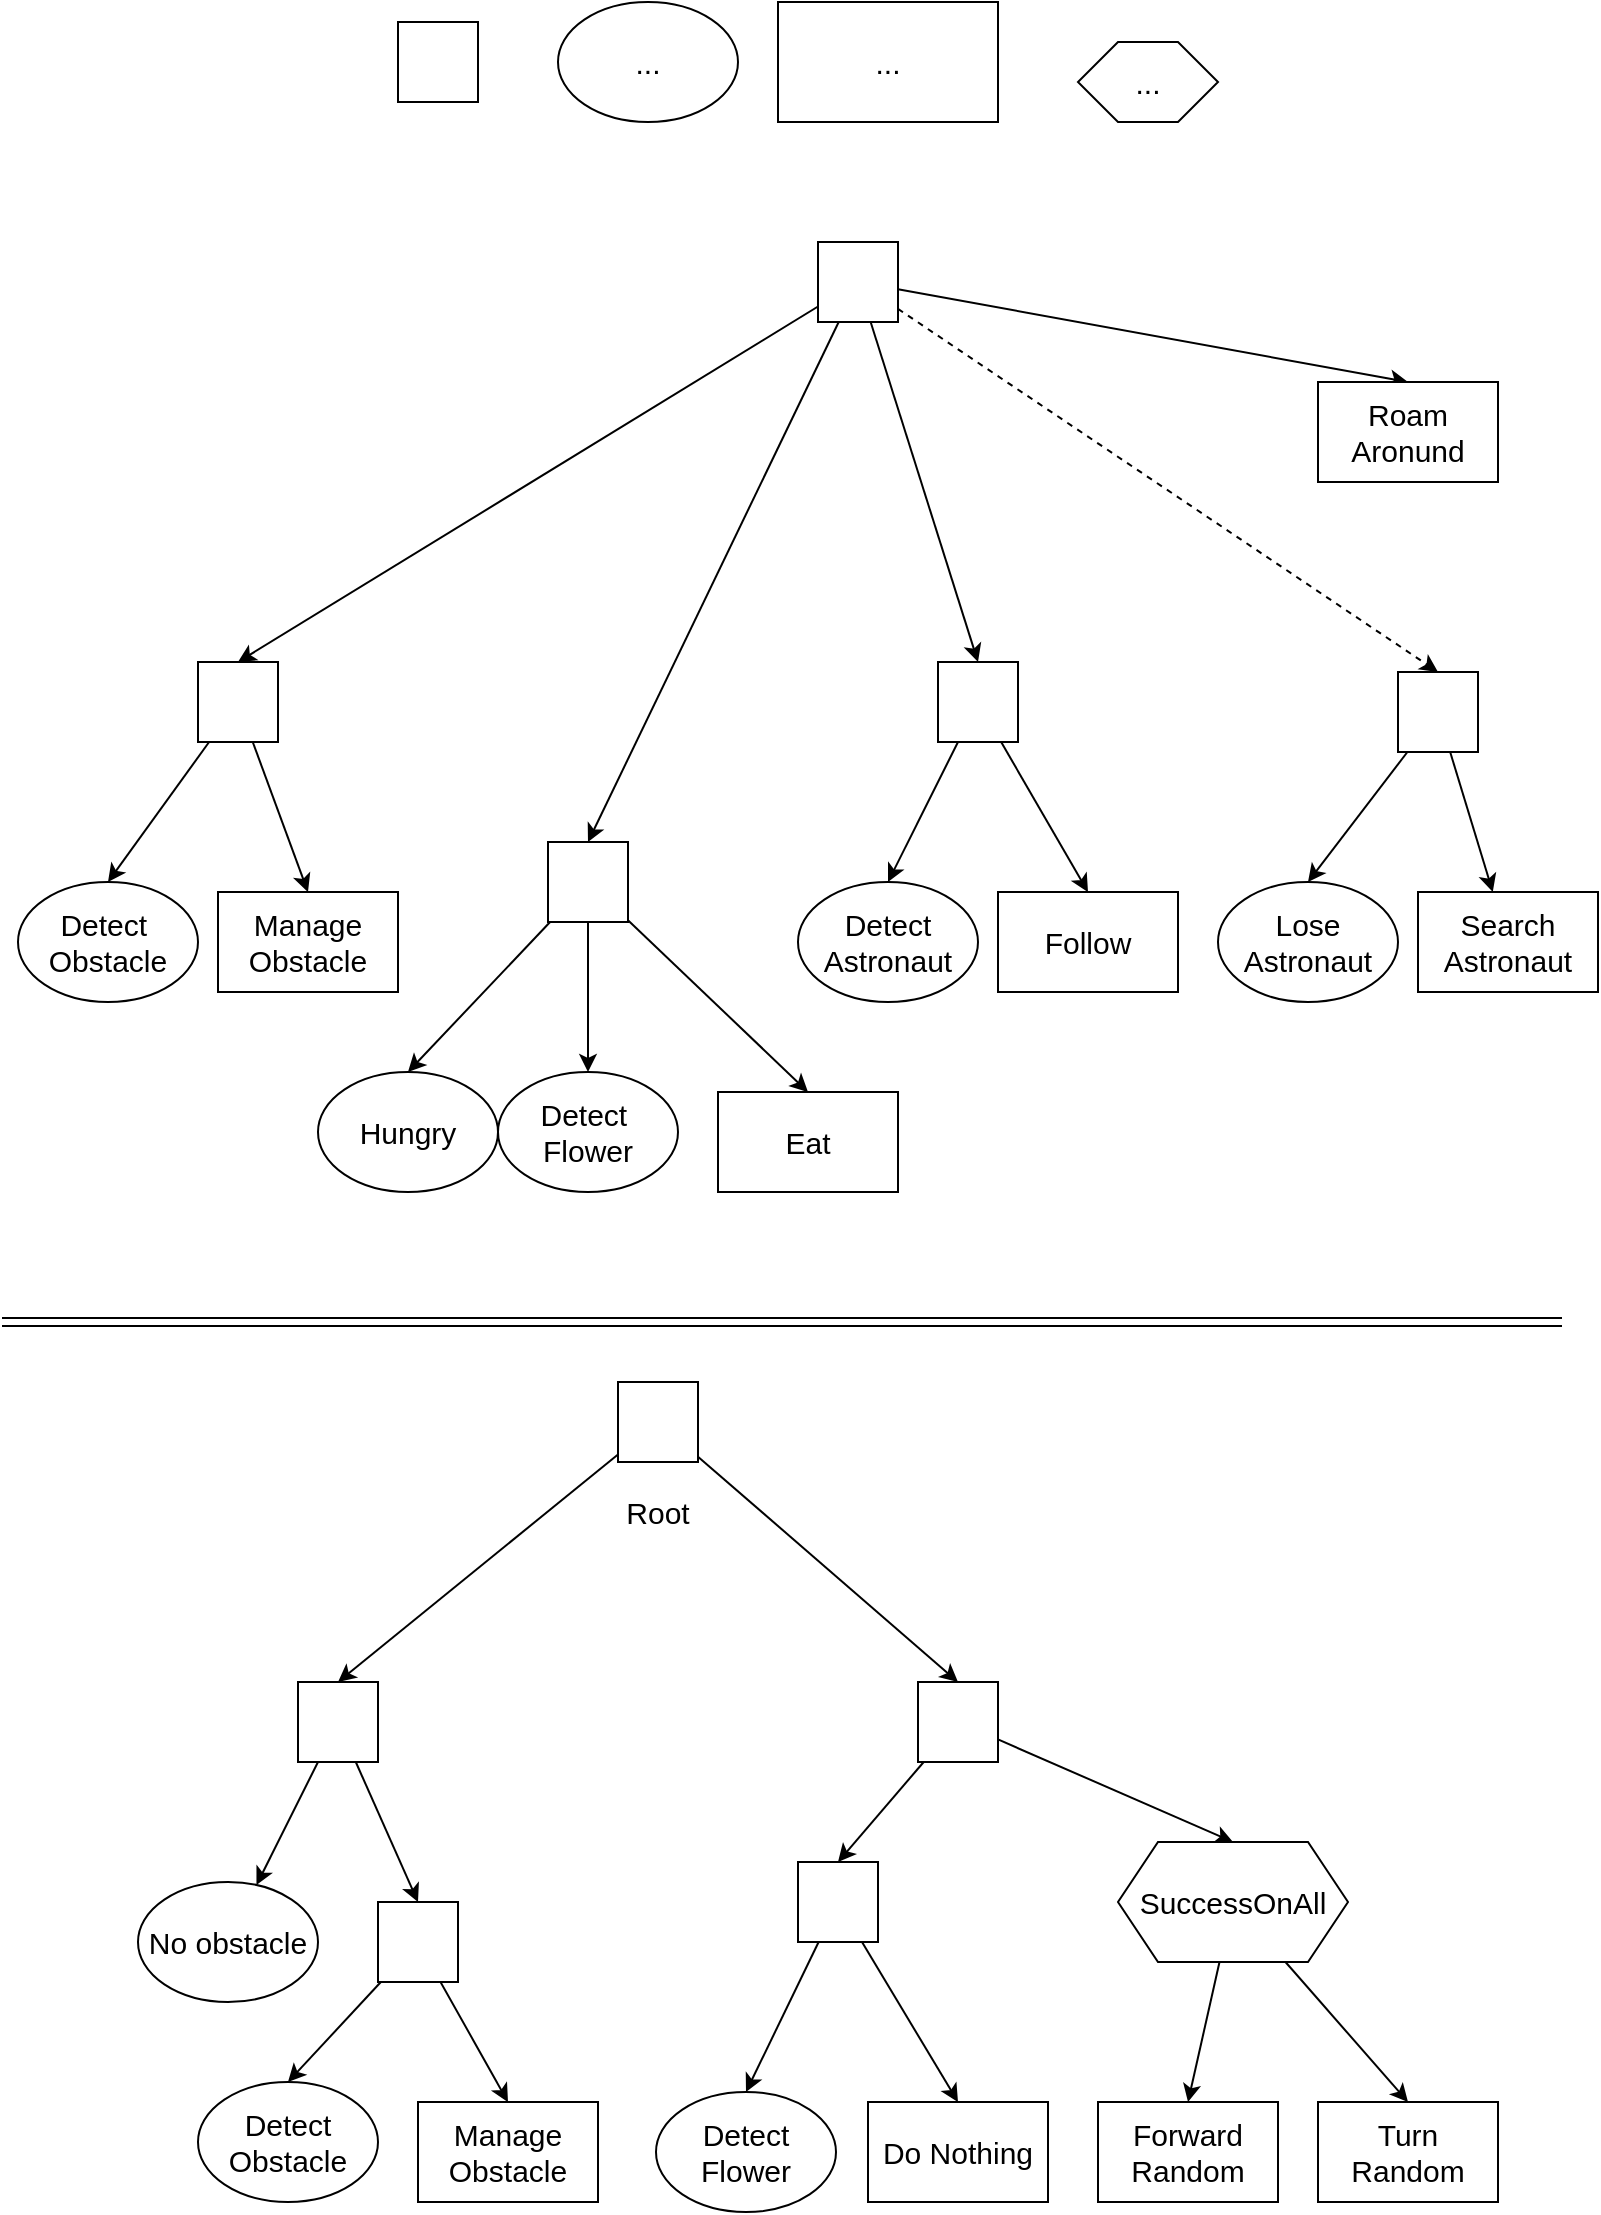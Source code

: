 <mxfile version="24.2.5" type="device">
  <diagram id="DJ2uC1dD7tyOENv_kUyw" name="Pàgina-1">
    <mxGraphModel dx="1300" dy="903" grid="1" gridSize="10" guides="1" tooltips="1" connect="1" arrows="1" fold="1" page="1" pageScale="1" pageWidth="827" pageHeight="1169" math="0" shadow="0">
      <root>
        <mxCell id="0" />
        <mxCell id="1" parent="0" />
        <mxCell id="Mq9TP2s3Z-7RBgOYTR-k-1" value="&lt;span id=&quot;docs-internal-guid-200b923e-7fff-36eb-ba30-63e8c0cf25a8&quot;&gt;&lt;span style=&quot;font-family: Arial, sans-serif; background-color: transparent; font-variant-numeric: normal; font-variant-east-asian: normal; font-variant-alternates: normal; font-variant-position: normal; vertical-align: baseline; white-space-collapse: preserve;&quot;&gt;&lt;font style=&quot;font-size: 22px;&quot; color=&quot;#ffffff&quot;&gt;→&lt;/font&gt;&lt;/span&gt;&lt;/span&gt;" style="rounded=0;whiteSpace=wrap;html=1;" parent="1" vertex="1">
          <mxGeometry x="208" y="30" width="40" height="40" as="geometry" />
        </mxCell>
        <mxCell id="J9yZqMgDAbYhu-8zHlBG-16" style="edgeStyle=none;rounded=0;orthogonalLoop=1;jettySize=auto;html=1;entryX=0.5;entryY=0;entryDx=0;entryDy=0;strokeColor=default;align=center;verticalAlign=middle;fontFamily=Helvetica;fontSize=11;fontColor=default;labelBackgroundColor=default;endArrow=classic;dashed=1;" edge="1" parent="1" source="Mq9TP2s3Z-7RBgOYTR-k-3" target="J9yZqMgDAbYhu-8zHlBG-11">
          <mxGeometry relative="1" as="geometry" />
        </mxCell>
        <mxCell id="J9yZqMgDAbYhu-8zHlBG-18" style="edgeStyle=none;rounded=0;orthogonalLoop=1;jettySize=auto;html=1;entryX=0.5;entryY=0;entryDx=0;entryDy=0;strokeColor=default;align=center;verticalAlign=middle;fontFamily=Helvetica;fontSize=11;fontColor=default;labelBackgroundColor=default;endArrow=classic;" edge="1" parent="1" source="Mq9TP2s3Z-7RBgOYTR-k-3" target="J9yZqMgDAbYhu-8zHlBG-14">
          <mxGeometry relative="1" as="geometry" />
        </mxCell>
        <mxCell id="J9yZqMgDAbYhu-8zHlBG-19" style="edgeStyle=none;rounded=0;orthogonalLoop=1;jettySize=auto;html=1;entryX=0.5;entryY=0;entryDx=0;entryDy=0;strokeColor=default;align=center;verticalAlign=middle;fontFamily=Helvetica;fontSize=11;fontColor=default;labelBackgroundColor=default;endArrow=classic;" edge="1" parent="1" source="Mq9TP2s3Z-7RBgOYTR-k-3" target="J9yZqMgDAbYhu-8zHlBG-13">
          <mxGeometry relative="1" as="geometry" />
        </mxCell>
        <mxCell id="J9yZqMgDAbYhu-8zHlBG-20" style="edgeStyle=none;rounded=0;orthogonalLoop=1;jettySize=auto;html=1;entryX=0.5;entryY=0;entryDx=0;entryDy=0;strokeColor=default;align=center;verticalAlign=middle;fontFamily=Helvetica;fontSize=11;fontColor=default;labelBackgroundColor=default;endArrow=classic;" edge="1" parent="1" source="Mq9TP2s3Z-7RBgOYTR-k-3" target="J9yZqMgDAbYhu-8zHlBG-12">
          <mxGeometry relative="1" as="geometry" />
        </mxCell>
        <mxCell id="J9yZqMgDAbYhu-8zHlBG-21" style="edgeStyle=none;rounded=0;orthogonalLoop=1;jettySize=auto;html=1;entryX=0.5;entryY=0;entryDx=0;entryDy=0;strokeColor=default;align=center;verticalAlign=middle;fontFamily=Helvetica;fontSize=11;fontColor=default;labelBackgroundColor=default;endArrow=classic;" edge="1" parent="1" source="Mq9TP2s3Z-7RBgOYTR-k-3" target="J9yZqMgDAbYhu-8zHlBG-17">
          <mxGeometry relative="1" as="geometry" />
        </mxCell>
        <mxCell id="Mq9TP2s3Z-7RBgOYTR-k-3" value="&lt;span id=&quot;docs-internal-guid-200b923e-7fff-36eb-ba30-63e8c0cf25a8&quot;&gt;&lt;span style=&quot;font-family: Arial, sans-serif; background-color: transparent; font-variant-numeric: normal; font-variant-east-asian: normal; font-variant-alternates: normal; font-variant-position: normal; vertical-align: baseline; white-space-collapse: preserve;&quot;&gt;&lt;font style=&quot;font-size: 22px;&quot; color=&quot;#ffffff&quot;&gt;?&lt;/font&gt;&lt;/span&gt;&lt;/span&gt;" style="rounded=0;whiteSpace=wrap;html=1;" parent="1" vertex="1">
          <mxGeometry x="418" y="140" width="40" height="40" as="geometry" />
        </mxCell>
        <mxCell id="Mq9TP2s3Z-7RBgOYTR-k-4" value="&lt;font style=&quot;font-size: 15px;&quot;&gt;No obstacle&lt;/font&gt;" style="ellipse;whiteSpace=wrap;html=1;" parent="1" vertex="1">
          <mxGeometry x="78" y="960" width="90" height="60" as="geometry" />
        </mxCell>
        <mxCell id="Mq9TP2s3Z-7RBgOYTR-k-5" value="&lt;font style=&quot;font-size: 15px;&quot;&gt;...&lt;/font&gt;" style="ellipse;whiteSpace=wrap;html=1;" parent="1" vertex="1">
          <mxGeometry x="288" y="20" width="90" height="60" as="geometry" />
        </mxCell>
        <mxCell id="Mq9TP2s3Z-7RBgOYTR-k-6" value="&lt;font style=&quot;font-size: 15px;&quot;&gt;...&lt;/font&gt;" style="rounded=0;whiteSpace=wrap;html=1;" parent="1" vertex="1">
          <mxGeometry x="398" y="20" width="110" height="60" as="geometry" />
        </mxCell>
        <mxCell id="Mq9TP2s3Z-7RBgOYTR-k-7" value="&lt;font style=&quot;font-size: 15px;&quot;&gt;...&lt;/font&gt;" style="shape=hexagon;perimeter=hexagonPerimeter2;whiteSpace=wrap;html=1;fixedSize=1;" parent="1" vertex="1">
          <mxGeometry x="548" y="40" width="70" height="40" as="geometry" />
        </mxCell>
        <mxCell id="Mq9TP2s3Z-7RBgOYTR-k-10" style="rounded=0;orthogonalLoop=1;jettySize=auto;html=1;" parent="1" source="Mq9TP2s3Z-7RBgOYTR-k-8" target="Mq9TP2s3Z-7RBgOYTR-k-4" edge="1">
          <mxGeometry relative="1" as="geometry" />
        </mxCell>
        <mxCell id="Mq9TP2s3Z-7RBgOYTR-k-12" style="rounded=0;orthogonalLoop=1;jettySize=auto;html=1;entryX=0.5;entryY=0;entryDx=0;entryDy=0;" parent="1" source="Mq9TP2s3Z-7RBgOYTR-k-8" target="Mq9TP2s3Z-7RBgOYTR-k-11" edge="1">
          <mxGeometry relative="1" as="geometry" />
        </mxCell>
        <mxCell id="Mq9TP2s3Z-7RBgOYTR-k-8" value="&lt;span id=&quot;docs-internal-guid-200b923e-7fff-36eb-ba30-63e8c0cf25a8&quot;&gt;&lt;span style=&quot;font-family: Arial, sans-serif; background-color: transparent; font-variant-numeric: normal; font-variant-east-asian: normal; font-variant-alternates: normal; font-variant-position: normal; vertical-align: baseline; white-space-collapse: preserve;&quot;&gt;&lt;font style=&quot;font-size: 22px;&quot; color=&quot;#ffffff&quot;&gt;?&lt;/font&gt;&lt;/span&gt;&lt;/span&gt;" style="rounded=0;whiteSpace=wrap;html=1;" parent="1" vertex="1">
          <mxGeometry x="158" y="860" width="40" height="40" as="geometry" />
        </mxCell>
        <mxCell id="Mq9TP2s3Z-7RBgOYTR-k-14" style="rounded=1;orthogonalLoop=1;jettySize=auto;html=1;entryX=0.5;entryY=0;entryDx=0;entryDy=0;curved=0;" parent="1" source="Mq9TP2s3Z-7RBgOYTR-k-11" target="Mq9TP2s3Z-7RBgOYTR-k-13" edge="1">
          <mxGeometry relative="1" as="geometry" />
        </mxCell>
        <mxCell id="Mq9TP2s3Z-7RBgOYTR-k-16" style="rounded=0;orthogonalLoop=1;jettySize=auto;html=1;entryX=0.5;entryY=0;entryDx=0;entryDy=0;" parent="1" source="Mq9TP2s3Z-7RBgOYTR-k-11" target="Mq9TP2s3Z-7RBgOYTR-k-15" edge="1">
          <mxGeometry relative="1" as="geometry" />
        </mxCell>
        <mxCell id="Mq9TP2s3Z-7RBgOYTR-k-11" value="&lt;span id=&quot;docs-internal-guid-200b923e-7fff-36eb-ba30-63e8c0cf25a8&quot;&gt;&lt;span style=&quot;font-family: Arial, sans-serif; background-color: transparent; font-variant-numeric: normal; font-variant-east-asian: normal; font-variant-alternates: normal; font-variant-position: normal; vertical-align: baseline; white-space-collapse: preserve;&quot;&gt;&lt;font style=&quot;font-size: 22px;&quot; color=&quot;#ffffff&quot;&gt;→&lt;/font&gt;&lt;/span&gt;&lt;/span&gt;" style="rounded=0;whiteSpace=wrap;html=1;" parent="1" vertex="1">
          <mxGeometry x="198" y="970" width="40" height="40" as="geometry" />
        </mxCell>
        <mxCell id="Mq9TP2s3Z-7RBgOYTR-k-13" value="&lt;span style=&quot;font-size: 15px; background-color: initial;&quot;&gt;Detect Obstacle&lt;/span&gt;" style="ellipse;whiteSpace=wrap;html=1;" parent="1" vertex="1">
          <mxGeometry x="108" y="1060" width="90" height="60" as="geometry" />
        </mxCell>
        <mxCell id="Mq9TP2s3Z-7RBgOYTR-k-15" value="&lt;div&gt;&lt;font style=&quot;font-size: 15px;&quot;&gt;Manage Obstacle&lt;/font&gt;&lt;/div&gt;" style="rounded=0;whiteSpace=wrap;html=1;" parent="1" vertex="1">
          <mxGeometry x="218" y="1070" width="90" height="50" as="geometry" />
        </mxCell>
        <mxCell id="Mq9TP2s3Z-7RBgOYTR-k-21" style="rounded=0;orthogonalLoop=1;jettySize=auto;html=1;entryX=0.5;entryY=0;entryDx=0;entryDy=0;" parent="1" source="Mq9TP2s3Z-7RBgOYTR-k-17" target="Mq9TP2s3Z-7RBgOYTR-k-8" edge="1">
          <mxGeometry relative="1" as="geometry" />
        </mxCell>
        <mxCell id="Mq9TP2s3Z-7RBgOYTR-k-24" style="edgeStyle=none;rounded=0;orthogonalLoop=1;jettySize=auto;html=1;entryX=0.5;entryY=0;entryDx=0;entryDy=0;strokeColor=default;align=center;verticalAlign=middle;fontFamily=Helvetica;fontSize=11;fontColor=default;labelBackgroundColor=default;endArrow=classic;" edge="1" parent="1" source="Mq9TP2s3Z-7RBgOYTR-k-17" target="Mq9TP2s3Z-7RBgOYTR-k-19">
          <mxGeometry relative="1" as="geometry" />
        </mxCell>
        <mxCell id="Mq9TP2s3Z-7RBgOYTR-k-17" value="&lt;span id=&quot;docs-internal-guid-200b923e-7fff-36eb-ba30-63e8c0cf25a8&quot;&gt;&lt;span style=&quot;font-family: Arial, sans-serif; background-color: transparent; font-variant-numeric: normal; font-variant-east-asian: normal; font-variant-alternates: normal; font-variant-position: normal; vertical-align: baseline; white-space-collapse: preserve;&quot;&gt;&lt;font style=&quot;font-size: 22px;&quot; color=&quot;#ffffff&quot;&gt;→&lt;/font&gt;&lt;/span&gt;&lt;/span&gt;" style="rounded=0;whiteSpace=wrap;html=1;" parent="1" vertex="1">
          <mxGeometry x="318" y="710" width="40" height="40" as="geometry" />
        </mxCell>
        <mxCell id="Mq9TP2s3Z-7RBgOYTR-k-27" style="edgeStyle=none;rounded=0;orthogonalLoop=1;jettySize=auto;html=1;entryX=0.5;entryY=0;entryDx=0;entryDy=0;strokeColor=default;align=center;verticalAlign=middle;fontFamily=Helvetica;fontSize=11;fontColor=default;labelBackgroundColor=default;endArrow=classic;" parent="1" source="Mq9TP2s3Z-7RBgOYTR-k-18" target="Mq9TP2s3Z-7RBgOYTR-k-26" edge="1">
          <mxGeometry relative="1" as="geometry" />
        </mxCell>
        <mxCell id="Mq9TP2s3Z-7RBgOYTR-k-29" style="edgeStyle=none;rounded=0;orthogonalLoop=1;jettySize=auto;html=1;entryX=0.5;entryY=0;entryDx=0;entryDy=0;strokeColor=default;align=center;verticalAlign=middle;fontFamily=Helvetica;fontSize=11;fontColor=default;labelBackgroundColor=default;endArrow=classic;" parent="1" source="Mq9TP2s3Z-7RBgOYTR-k-18" target="Mq9TP2s3Z-7RBgOYTR-k-28" edge="1">
          <mxGeometry relative="1" as="geometry" />
        </mxCell>
        <mxCell id="Mq9TP2s3Z-7RBgOYTR-k-18" value="&lt;span id=&quot;docs-internal-guid-200b923e-7fff-36eb-ba30-63e8c0cf25a8&quot;&gt;&lt;span style=&quot;font-family: Arial, sans-serif; background-color: transparent; font-variant-numeric: normal; font-variant-east-asian: normal; font-variant-alternates: normal; font-variant-position: normal; vertical-align: baseline; white-space-collapse: preserve;&quot;&gt;&lt;font style=&quot;font-size: 22px;&quot; color=&quot;#ffffff&quot;&gt;→&lt;/font&gt;&lt;/span&gt;&lt;/span&gt;" style="rounded=0;whiteSpace=wrap;html=1;" parent="1" vertex="1">
          <mxGeometry x="408" y="950" width="40" height="40" as="geometry" />
        </mxCell>
        <mxCell id="Mq9TP2s3Z-7RBgOYTR-k-25" style="edgeStyle=none;rounded=0;orthogonalLoop=1;jettySize=auto;html=1;entryX=0.5;entryY=0;entryDx=0;entryDy=0;strokeColor=default;align=center;verticalAlign=middle;fontFamily=Helvetica;fontSize=11;fontColor=default;labelBackgroundColor=default;endArrow=classic;" parent="1" source="Mq9TP2s3Z-7RBgOYTR-k-19" target="Mq9TP2s3Z-7RBgOYTR-k-18" edge="1">
          <mxGeometry relative="1" as="geometry" />
        </mxCell>
        <mxCell id="Mq9TP2s3Z-7RBgOYTR-k-31" style="edgeStyle=none;rounded=0;orthogonalLoop=1;jettySize=auto;html=1;entryX=0.5;entryY=0;entryDx=0;entryDy=0;strokeColor=default;align=center;verticalAlign=middle;fontFamily=Helvetica;fontSize=11;fontColor=default;labelBackgroundColor=default;endArrow=classic;" edge="1" parent="1" source="Mq9TP2s3Z-7RBgOYTR-k-19" target="Mq9TP2s3Z-7RBgOYTR-k-30">
          <mxGeometry relative="1" as="geometry" />
        </mxCell>
        <mxCell id="Mq9TP2s3Z-7RBgOYTR-k-19" value="&lt;span id=&quot;docs-internal-guid-200b923e-7fff-36eb-ba30-63e8c0cf25a8&quot;&gt;&lt;span style=&quot;font-family: Arial, sans-serif; background-color: transparent; font-variant-numeric: normal; font-variant-east-asian: normal; font-variant-alternates: normal; font-variant-position: normal; vertical-align: baseline; white-space-collapse: preserve;&quot;&gt;&lt;font style=&quot;font-size: 22px;&quot; color=&quot;#ffffff&quot;&gt;?&lt;/font&gt;&lt;/span&gt;&lt;/span&gt;" style="rounded=0;whiteSpace=wrap;html=1;" parent="1" vertex="1">
          <mxGeometry x="468" y="860" width="40" height="40" as="geometry" />
        </mxCell>
        <mxCell id="Mq9TP2s3Z-7RBgOYTR-k-26" value="&lt;span style=&quot;font-size: 15px; background-color: initial;&quot;&gt;Detect Flower&lt;/span&gt;" style="ellipse;whiteSpace=wrap;html=1;" parent="1" vertex="1">
          <mxGeometry x="337" y="1065" width="90" height="60" as="geometry" />
        </mxCell>
        <mxCell id="Mq9TP2s3Z-7RBgOYTR-k-28" value="&lt;div&gt;&lt;font style=&quot;font-size: 15px;&quot;&gt;Do Nothing&lt;/font&gt;&lt;/div&gt;" style="rounded=0;whiteSpace=wrap;html=1;" parent="1" vertex="1">
          <mxGeometry x="443" y="1070" width="90" height="50" as="geometry" />
        </mxCell>
        <mxCell id="Mq9TP2s3Z-7RBgOYTR-k-35" style="edgeStyle=none;rounded=0;orthogonalLoop=1;jettySize=auto;html=1;entryX=0.5;entryY=0;entryDx=0;entryDy=0;strokeColor=default;align=center;verticalAlign=middle;fontFamily=Helvetica;fontSize=11;fontColor=default;labelBackgroundColor=default;endArrow=classic;" parent="1" source="Mq9TP2s3Z-7RBgOYTR-k-30" target="Mq9TP2s3Z-7RBgOYTR-k-32" edge="1">
          <mxGeometry relative="1" as="geometry" />
        </mxCell>
        <mxCell id="Mq9TP2s3Z-7RBgOYTR-k-36" style="edgeStyle=none;rounded=0;orthogonalLoop=1;jettySize=auto;html=1;entryX=0.5;entryY=0;entryDx=0;entryDy=0;strokeColor=default;align=center;verticalAlign=middle;fontFamily=Helvetica;fontSize=11;fontColor=default;labelBackgroundColor=default;endArrow=classic;" parent="1" source="Mq9TP2s3Z-7RBgOYTR-k-30" target="Mq9TP2s3Z-7RBgOYTR-k-33" edge="1">
          <mxGeometry relative="1" as="geometry" />
        </mxCell>
        <mxCell id="Mq9TP2s3Z-7RBgOYTR-k-30" value="&lt;font style=&quot;font-size: 15px;&quot;&gt;SuccessOnAll&lt;/font&gt;" style="shape=hexagon;perimeter=hexagonPerimeter2;whiteSpace=wrap;html=1;fixedSize=1;" parent="1" vertex="1">
          <mxGeometry x="568" y="940" width="115" height="60" as="geometry" />
        </mxCell>
        <mxCell id="Mq9TP2s3Z-7RBgOYTR-k-32" value="&lt;div&gt;&lt;font style=&quot;font-size: 15px;&quot;&gt;Forward&lt;/font&gt;&lt;/div&gt;&lt;div&gt;&lt;font style=&quot;font-size: 15px;&quot;&gt;Random&lt;/font&gt;&lt;/div&gt;" style="rounded=0;whiteSpace=wrap;html=1;" parent="1" vertex="1">
          <mxGeometry x="558" y="1070" width="90" height="50" as="geometry" />
        </mxCell>
        <mxCell id="Mq9TP2s3Z-7RBgOYTR-k-33" value="&lt;div&gt;&lt;font style=&quot;font-size: 15px;&quot;&gt;Turn Random&lt;/font&gt;&lt;/div&gt;" style="rounded=0;whiteSpace=wrap;html=1;" parent="1" vertex="1">
          <mxGeometry x="668" y="1070" width="90" height="50" as="geometry" />
        </mxCell>
        <mxCell id="Mq9TP2s3Z-7RBgOYTR-k-37" value="&lt;font style=&quot;font-size: 15px;&quot;&gt;Root&lt;/font&gt;" style="text;html=1;align=center;verticalAlign=middle;whiteSpace=wrap;rounded=0;fontFamily=Helvetica;fontSize=11;fontColor=default;labelBackgroundColor=default;" parent="1" vertex="1">
          <mxGeometry x="308" y="760" width="60" height="30" as="geometry" />
        </mxCell>
        <mxCell id="J9yZqMgDAbYhu-8zHlBG-40" style="edgeStyle=none;rounded=0;orthogonalLoop=1;jettySize=auto;html=1;entryX=0.5;entryY=0;entryDx=0;entryDy=0;strokeColor=default;align=center;verticalAlign=middle;fontFamily=Helvetica;fontSize=11;fontColor=default;labelBackgroundColor=default;endArrow=classic;" edge="1" parent="1" source="J9yZqMgDAbYhu-8zHlBG-11" target="J9yZqMgDAbYhu-8zHlBG-38">
          <mxGeometry relative="1" as="geometry" />
        </mxCell>
        <mxCell id="J9yZqMgDAbYhu-8zHlBG-41" value="" style="edgeStyle=none;rounded=0;orthogonalLoop=1;jettySize=auto;html=1;strokeColor=default;align=center;verticalAlign=middle;fontFamily=Helvetica;fontSize=11;fontColor=default;labelBackgroundColor=default;endArrow=classic;" edge="1" parent="1" source="J9yZqMgDAbYhu-8zHlBG-11" target="J9yZqMgDAbYhu-8zHlBG-39">
          <mxGeometry relative="1" as="geometry" />
        </mxCell>
        <mxCell id="J9yZqMgDAbYhu-8zHlBG-11" value="&lt;span id=&quot;docs-internal-guid-200b923e-7fff-36eb-ba30-63e8c0cf25a8&quot;&gt;&lt;span style=&quot;font-family: Arial, sans-serif; background-color: transparent; font-variant-numeric: normal; font-variant-east-asian: normal; font-variant-alternates: normal; font-variant-position: normal; vertical-align: baseline; white-space-collapse: preserve;&quot;&gt;&lt;font style=&quot;font-size: 22px;&quot; color=&quot;#ffffff&quot;&gt;→&lt;/font&gt;&lt;/span&gt;&lt;/span&gt;" style="rounded=0;whiteSpace=wrap;html=1;" vertex="1" parent="1">
          <mxGeometry x="708" y="355" width="40" height="40" as="geometry" />
        </mxCell>
        <mxCell id="J9yZqMgDAbYhu-8zHlBG-35" style="edgeStyle=none;rounded=0;orthogonalLoop=1;jettySize=auto;html=1;entryX=0.5;entryY=0;entryDx=0;entryDy=0;strokeColor=default;align=center;verticalAlign=middle;fontFamily=Helvetica;fontSize=11;fontColor=default;labelBackgroundColor=default;endArrow=classic;" edge="1" parent="1" source="J9yZqMgDAbYhu-8zHlBG-12" target="J9yZqMgDAbYhu-8zHlBG-33">
          <mxGeometry relative="1" as="geometry" />
        </mxCell>
        <mxCell id="J9yZqMgDAbYhu-8zHlBG-37" style="edgeStyle=none;rounded=0;orthogonalLoop=1;jettySize=auto;html=1;entryX=0.5;entryY=0;entryDx=0;entryDy=0;strokeColor=default;align=center;verticalAlign=middle;fontFamily=Helvetica;fontSize=11;fontColor=default;labelBackgroundColor=default;endArrow=classic;" edge="1" parent="1" source="J9yZqMgDAbYhu-8zHlBG-12" target="J9yZqMgDAbYhu-8zHlBG-34">
          <mxGeometry relative="1" as="geometry" />
        </mxCell>
        <mxCell id="J9yZqMgDAbYhu-8zHlBG-12" value="&lt;span id=&quot;docs-internal-guid-200b923e-7fff-36eb-ba30-63e8c0cf25a8&quot;&gt;&lt;span style=&quot;font-family: Arial, sans-serif; background-color: transparent; font-variant-numeric: normal; font-variant-east-asian: normal; font-variant-alternates: normal; font-variant-position: normal; vertical-align: baseline; white-space-collapse: preserve;&quot;&gt;&lt;font style=&quot;font-size: 22px;&quot; color=&quot;#ffffff&quot;&gt;→&lt;/font&gt;&lt;/span&gt;&lt;/span&gt;" style="rounded=0;whiteSpace=wrap;html=1;" vertex="1" parent="1">
          <mxGeometry x="478" y="350" width="40" height="40" as="geometry" />
        </mxCell>
        <mxCell id="J9yZqMgDAbYhu-8zHlBG-29" style="edgeStyle=none;rounded=0;orthogonalLoop=1;jettySize=auto;html=1;entryX=0.5;entryY=0;entryDx=0;entryDy=0;strokeColor=default;align=center;verticalAlign=middle;fontFamily=Helvetica;fontSize=11;fontColor=default;labelBackgroundColor=default;endArrow=classic;" edge="1" parent="1" source="J9yZqMgDAbYhu-8zHlBG-13" target="J9yZqMgDAbYhu-8zHlBG-27">
          <mxGeometry relative="1" as="geometry" />
        </mxCell>
        <mxCell id="J9yZqMgDAbYhu-8zHlBG-30" style="edgeStyle=none;rounded=0;orthogonalLoop=1;jettySize=auto;html=1;entryX=0.5;entryY=0;entryDx=0;entryDy=0;strokeColor=default;align=center;verticalAlign=middle;fontFamily=Helvetica;fontSize=11;fontColor=default;labelBackgroundColor=default;endArrow=classic;" edge="1" parent="1" source="J9yZqMgDAbYhu-8zHlBG-13" target="J9yZqMgDAbYhu-8zHlBG-26">
          <mxGeometry relative="1" as="geometry" />
        </mxCell>
        <mxCell id="J9yZqMgDAbYhu-8zHlBG-32" style="edgeStyle=none;rounded=0;orthogonalLoop=1;jettySize=auto;html=1;entryX=0.5;entryY=0;entryDx=0;entryDy=0;strokeColor=default;align=center;verticalAlign=middle;fontFamily=Helvetica;fontSize=11;fontColor=default;labelBackgroundColor=default;endArrow=classic;" edge="1" parent="1" source="J9yZqMgDAbYhu-8zHlBG-13" target="J9yZqMgDAbYhu-8zHlBG-28">
          <mxGeometry relative="1" as="geometry" />
        </mxCell>
        <mxCell id="J9yZqMgDAbYhu-8zHlBG-13" value="&lt;span id=&quot;docs-internal-guid-200b923e-7fff-36eb-ba30-63e8c0cf25a8&quot;&gt;&lt;span style=&quot;font-family: Arial, sans-serif; background-color: transparent; font-variant-numeric: normal; font-variant-east-asian: normal; font-variant-alternates: normal; font-variant-position: normal; vertical-align: baseline; white-space-collapse: preserve;&quot;&gt;&lt;font style=&quot;font-size: 22px;&quot; color=&quot;#ffffff&quot;&gt;→&lt;/font&gt;&lt;/span&gt;&lt;/span&gt;" style="rounded=0;whiteSpace=wrap;html=1;" vertex="1" parent="1">
          <mxGeometry x="283" y="440" width="40" height="40" as="geometry" />
        </mxCell>
        <mxCell id="J9yZqMgDAbYhu-8zHlBG-23" style="edgeStyle=none;rounded=0;orthogonalLoop=1;jettySize=auto;html=1;entryX=0.5;entryY=0;entryDx=0;entryDy=0;strokeColor=default;align=center;verticalAlign=middle;fontFamily=Helvetica;fontSize=11;fontColor=default;labelBackgroundColor=default;endArrow=classic;" edge="1" parent="1" source="J9yZqMgDAbYhu-8zHlBG-14" target="J9yZqMgDAbYhu-8zHlBG-22">
          <mxGeometry relative="1" as="geometry" />
        </mxCell>
        <mxCell id="J9yZqMgDAbYhu-8zHlBG-25" style="edgeStyle=none;rounded=0;orthogonalLoop=1;jettySize=auto;html=1;entryX=0.5;entryY=0;entryDx=0;entryDy=0;strokeColor=default;align=center;verticalAlign=middle;fontFamily=Helvetica;fontSize=11;fontColor=default;labelBackgroundColor=default;endArrow=classic;" edge="1" parent="1" source="J9yZqMgDAbYhu-8zHlBG-14" target="J9yZqMgDAbYhu-8zHlBG-24">
          <mxGeometry relative="1" as="geometry" />
        </mxCell>
        <mxCell id="J9yZqMgDAbYhu-8zHlBG-14" value="&lt;span id=&quot;docs-internal-guid-200b923e-7fff-36eb-ba30-63e8c0cf25a8&quot;&gt;&lt;span style=&quot;font-family: Arial, sans-serif; background-color: transparent; font-variant-numeric: normal; font-variant-east-asian: normal; font-variant-alternates: normal; font-variant-position: normal; vertical-align: baseline; white-space-collapse: preserve;&quot;&gt;&lt;font style=&quot;font-size: 22px;&quot; color=&quot;#ffffff&quot;&gt;→&lt;/font&gt;&lt;/span&gt;&lt;/span&gt;" style="rounded=0;whiteSpace=wrap;html=1;" vertex="1" parent="1">
          <mxGeometry x="108" y="350" width="40" height="40" as="geometry" />
        </mxCell>
        <mxCell id="J9yZqMgDAbYhu-8zHlBG-17" value="&lt;div&gt;&lt;span style=&quot;font-size: 15px;&quot;&gt;Roam Aronund&lt;/span&gt;&lt;/div&gt;" style="rounded=0;whiteSpace=wrap;html=1;" vertex="1" parent="1">
          <mxGeometry x="668" y="210" width="90" height="50" as="geometry" />
        </mxCell>
        <mxCell id="J9yZqMgDAbYhu-8zHlBG-22" value="&lt;span style=&quot;font-size: 15px; background-color: initial;&quot;&gt;Detect&amp;nbsp;&lt;/span&gt;&lt;div&gt;&lt;span style=&quot;background-color: initial; font-size: 15px;&quot;&gt;Obstacle&lt;/span&gt;&lt;/div&gt;" style="ellipse;whiteSpace=wrap;html=1;" vertex="1" parent="1">
          <mxGeometry x="18" y="460" width="90" height="60" as="geometry" />
        </mxCell>
        <mxCell id="J9yZqMgDAbYhu-8zHlBG-24" value="&lt;div&gt;&lt;font style=&quot;font-size: 15px;&quot;&gt;Manage Obstacle&lt;/font&gt;&lt;/div&gt;" style="rounded=0;whiteSpace=wrap;html=1;" vertex="1" parent="1">
          <mxGeometry x="118" y="465" width="90" height="50" as="geometry" />
        </mxCell>
        <mxCell id="J9yZqMgDAbYhu-8zHlBG-26" value="&lt;span style=&quot;font-size: 15px; background-color: initial;&quot;&gt;Detect&amp;nbsp;&lt;/span&gt;&lt;div&gt;&lt;span style=&quot;background-color: initial; font-size: 15px;&quot;&gt;Flower&lt;/span&gt;&lt;/div&gt;" style="ellipse;whiteSpace=wrap;html=1;" vertex="1" parent="1">
          <mxGeometry x="258" y="555" width="90" height="60" as="geometry" />
        </mxCell>
        <mxCell id="J9yZqMgDAbYhu-8zHlBG-27" value="&lt;span style=&quot;font-size: 15px;&quot;&gt;Hungry&lt;/span&gt;" style="ellipse;whiteSpace=wrap;html=1;" vertex="1" parent="1">
          <mxGeometry x="168" y="555" width="90" height="60" as="geometry" />
        </mxCell>
        <mxCell id="J9yZqMgDAbYhu-8zHlBG-28" value="&lt;div&gt;&lt;font style=&quot;font-size: 15px;&quot;&gt;Eat&lt;/font&gt;&lt;/div&gt;" style="rounded=0;whiteSpace=wrap;html=1;" vertex="1" parent="1">
          <mxGeometry x="368" y="565" width="90" height="50" as="geometry" />
        </mxCell>
        <mxCell id="J9yZqMgDAbYhu-8zHlBG-33" value="&lt;span style=&quot;font-size: 15px;&quot;&gt;Detect Astronaut&lt;/span&gt;" style="ellipse;whiteSpace=wrap;html=1;" vertex="1" parent="1">
          <mxGeometry x="408" y="460" width="90" height="60" as="geometry" />
        </mxCell>
        <mxCell id="J9yZqMgDAbYhu-8zHlBG-34" value="&lt;div&gt;&lt;font style=&quot;font-size: 15px;&quot;&gt;Follow&lt;/font&gt;&lt;/div&gt;" style="rounded=0;whiteSpace=wrap;html=1;" vertex="1" parent="1">
          <mxGeometry x="508" y="465" width="90" height="50" as="geometry" />
        </mxCell>
        <mxCell id="J9yZqMgDAbYhu-8zHlBG-38" value="&lt;span style=&quot;font-size: 15px;&quot;&gt;Lose Astronaut&lt;/span&gt;" style="ellipse;whiteSpace=wrap;html=1;" vertex="1" parent="1">
          <mxGeometry x="618" y="460" width="90" height="60" as="geometry" />
        </mxCell>
        <mxCell id="J9yZqMgDAbYhu-8zHlBG-39" value="&lt;div&gt;&lt;font style=&quot;font-size: 15px;&quot;&gt;Search&lt;/font&gt;&lt;/div&gt;&lt;div&gt;&lt;font style=&quot;font-size: 15px;&quot;&gt;Astronaut&lt;/font&gt;&lt;/div&gt;" style="rounded=0;whiteSpace=wrap;html=1;" vertex="1" parent="1">
          <mxGeometry x="718" y="465" width="90" height="50" as="geometry" />
        </mxCell>
        <mxCell id="J9yZqMgDAbYhu-8zHlBG-42" value="" style="shape=link;html=1;rounded=0;strokeColor=default;align=center;verticalAlign=middle;fontFamily=Helvetica;fontSize=11;fontColor=default;labelBackgroundColor=default;endArrow=classic;" edge="1" parent="1">
          <mxGeometry width="100" relative="1" as="geometry">
            <mxPoint x="10" y="680" as="sourcePoint" />
            <mxPoint x="790" y="680" as="targetPoint" />
          </mxGeometry>
        </mxCell>
      </root>
    </mxGraphModel>
  </diagram>
</mxfile>
